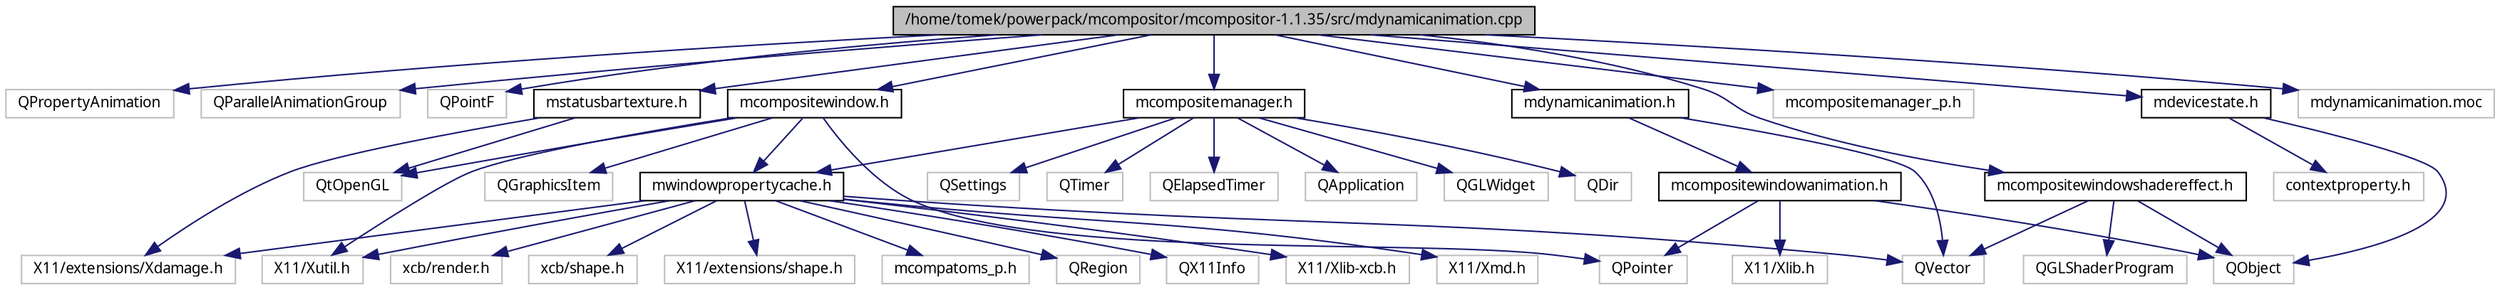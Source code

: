 digraph G
{
  edge [fontname="FreeSans.ttf",fontsize="10",labelfontname="FreeSans.ttf",labelfontsize="10"];
  node [fontname="FreeSans.ttf",fontsize="10",shape=record];
  Node1 [label="/home/tomek/powerpack/mcompositor/mcompositor-1.1.35/src/mdynamicanimation.cpp",height=0.2,width=0.4,color="black", fillcolor="grey75", style="filled" fontcolor="black"];
  Node1 -> Node2 [color="midnightblue",fontsize="10",style="solid",fontname="FreeSans.ttf"];
  Node2 [label="QPropertyAnimation",height=0.2,width=0.4,color="grey75", fillcolor="white", style="filled"];
  Node1 -> Node3 [color="midnightblue",fontsize="10",style="solid",fontname="FreeSans.ttf"];
  Node3 [label="QParallelAnimationGroup",height=0.2,width=0.4,color="grey75", fillcolor="white", style="filled"];
  Node1 -> Node4 [color="midnightblue",fontsize="10",style="solid",fontname="FreeSans.ttf"];
  Node4 [label="QPointF",height=0.2,width=0.4,color="grey75", fillcolor="white", style="filled"];
  Node1 -> Node5 [color="midnightblue",fontsize="10",style="solid",fontname="FreeSans.ttf"];
  Node5 [label="mcompositewindow.h",height=0.2,width=0.4,color="black", fillcolor="white", style="filled",URL="$mcompositewindow_8h.html"];
  Node5 -> Node6 [color="midnightblue",fontsize="10",style="solid",fontname="FreeSans.ttf"];
  Node6 [label="QGraphicsItem",height=0.2,width=0.4,color="grey75", fillcolor="white", style="filled"];
  Node5 -> Node7 [color="midnightblue",fontsize="10",style="solid",fontname="FreeSans.ttf"];
  Node7 [label="QtOpenGL",height=0.2,width=0.4,color="grey75", fillcolor="white", style="filled"];
  Node5 -> Node8 [color="midnightblue",fontsize="10",style="solid",fontname="FreeSans.ttf"];
  Node8 [label="QPointer",height=0.2,width=0.4,color="grey75", fillcolor="white", style="filled"];
  Node5 -> Node9 [color="midnightblue",fontsize="10",style="solid",fontname="FreeSans.ttf"];
  Node9 [label="X11/Xutil.h",height=0.2,width=0.4,color="grey75", fillcolor="white", style="filled"];
  Node5 -> Node10 [color="midnightblue",fontsize="10",style="solid",fontname="FreeSans.ttf"];
  Node10 [label="mwindowpropertycache.h",height=0.2,width=0.4,color="black", fillcolor="white", style="filled",URL="$mwindowpropertycache_8h.html"];
  Node10 -> Node11 [color="midnightblue",fontsize="10",style="solid",fontname="FreeSans.ttf"];
  Node11 [label="QRegion",height=0.2,width=0.4,color="grey75", fillcolor="white", style="filled"];
  Node10 -> Node12 [color="midnightblue",fontsize="10",style="solid",fontname="FreeSans.ttf"];
  Node12 [label="QX11Info",height=0.2,width=0.4,color="grey75", fillcolor="white", style="filled"];
  Node10 -> Node13 [color="midnightblue",fontsize="10",style="solid",fontname="FreeSans.ttf"];
  Node13 [label="QVector",height=0.2,width=0.4,color="grey75", fillcolor="white", style="filled"];
  Node10 -> Node9 [color="midnightblue",fontsize="10",style="solid",fontname="FreeSans.ttf"];
  Node10 -> Node14 [color="midnightblue",fontsize="10",style="solid",fontname="FreeSans.ttf"];
  Node14 [label="X11/Xlib-xcb.h",height=0.2,width=0.4,color="grey75", fillcolor="white", style="filled"];
  Node10 -> Node15 [color="midnightblue",fontsize="10",style="solid",fontname="FreeSans.ttf"];
  Node15 [label="X11/Xmd.h",height=0.2,width=0.4,color="grey75", fillcolor="white", style="filled"];
  Node10 -> Node16 [color="midnightblue",fontsize="10",style="solid",fontname="FreeSans.ttf"];
  Node16 [label="xcb/render.h",height=0.2,width=0.4,color="grey75", fillcolor="white", style="filled"];
  Node10 -> Node17 [color="midnightblue",fontsize="10",style="solid",fontname="FreeSans.ttf"];
  Node17 [label="xcb/shape.h",height=0.2,width=0.4,color="grey75", fillcolor="white", style="filled"];
  Node10 -> Node18 [color="midnightblue",fontsize="10",style="solid",fontname="FreeSans.ttf"];
  Node18 [label="X11/extensions/shape.h",height=0.2,width=0.4,color="grey75", fillcolor="white", style="filled"];
  Node10 -> Node19 [color="midnightblue",fontsize="10",style="solid",fontname="FreeSans.ttf"];
  Node19 [label="X11/extensions/Xdamage.h",height=0.2,width=0.4,color="grey75", fillcolor="white", style="filled"];
  Node10 -> Node20 [color="midnightblue",fontsize="10",style="solid",fontname="FreeSans.ttf"];
  Node20 [label="mcompatoms_p.h",height=0.2,width=0.4,color="grey75", fillcolor="white", style="filled"];
  Node1 -> Node21 [color="midnightblue",fontsize="10",style="solid",fontname="FreeSans.ttf"];
  Node21 [label="mcompositewindowshadereffect.h",height=0.2,width=0.4,color="black", fillcolor="white", style="filled",URL="$mcompositewindowshadereffect_8h.html"];
  Node21 -> Node22 [color="midnightblue",fontsize="10",style="solid",fontname="FreeSans.ttf"];
  Node22 [label="QObject",height=0.2,width=0.4,color="grey75", fillcolor="white", style="filled"];
  Node21 -> Node13 [color="midnightblue",fontsize="10",style="solid",fontname="FreeSans.ttf"];
  Node21 -> Node23 [color="midnightblue",fontsize="10",style="solid",fontname="FreeSans.ttf"];
  Node23 [label="QGLShaderProgram",height=0.2,width=0.4,color="grey75", fillcolor="white", style="filled"];
  Node1 -> Node24 [color="midnightblue",fontsize="10",style="solid",fontname="FreeSans.ttf"];
  Node24 [label="mstatusbartexture.h",height=0.2,width=0.4,color="black", fillcolor="white", style="filled",URL="$mstatusbartexture_8h.html"];
  Node24 -> Node7 [color="midnightblue",fontsize="10",style="solid",fontname="FreeSans.ttf"];
  Node24 -> Node19 [color="midnightblue",fontsize="10",style="solid",fontname="FreeSans.ttf"];
  Node1 -> Node25 [color="midnightblue",fontsize="10",style="solid",fontname="FreeSans.ttf"];
  Node25 [label="mcompositemanager.h",height=0.2,width=0.4,color="black", fillcolor="white", style="filled",URL="$mcompositemanager_8h.html"];
  Node25 -> Node26 [color="midnightblue",fontsize="10",style="solid",fontname="FreeSans.ttf"];
  Node26 [label="QApplication",height=0.2,width=0.4,color="grey75", fillcolor="white", style="filled"];
  Node25 -> Node27 [color="midnightblue",fontsize="10",style="solid",fontname="FreeSans.ttf"];
  Node27 [label="QGLWidget",height=0.2,width=0.4,color="grey75", fillcolor="white", style="filled"];
  Node25 -> Node28 [color="midnightblue",fontsize="10",style="solid",fontname="FreeSans.ttf"];
  Node28 [label="QDir",height=0.2,width=0.4,color="grey75", fillcolor="white", style="filled"];
  Node25 -> Node29 [color="midnightblue",fontsize="10",style="solid",fontname="FreeSans.ttf"];
  Node29 [label="QSettings",height=0.2,width=0.4,color="grey75", fillcolor="white", style="filled"];
  Node25 -> Node30 [color="midnightblue",fontsize="10",style="solid",fontname="FreeSans.ttf"];
  Node30 [label="QTimer",height=0.2,width=0.4,color="grey75", fillcolor="white", style="filled"];
  Node25 -> Node10 [color="midnightblue",fontsize="10",style="solid",fontname="FreeSans.ttf"];
  Node25 -> Node31 [color="midnightblue",fontsize="10",style="solid",fontname="FreeSans.ttf"];
  Node31 [label="QElapsedTimer",height=0.2,width=0.4,color="grey75", fillcolor="white", style="filled"];
  Node1 -> Node32 [color="midnightblue",fontsize="10",style="solid",fontname="FreeSans.ttf"];
  Node32 [label="mdevicestate.h",height=0.2,width=0.4,color="black", fillcolor="white", style="filled",URL="$mdevicestate_8h.html"];
  Node32 -> Node33 [color="midnightblue",fontsize="10",style="solid",fontname="FreeSans.ttf"];
  Node33 [label="contextproperty.h",height=0.2,width=0.4,color="grey75", fillcolor="white", style="filled"];
  Node32 -> Node22 [color="midnightblue",fontsize="10",style="solid",fontname="FreeSans.ttf"];
  Node1 -> Node34 [color="midnightblue",fontsize="10",style="solid",fontname="FreeSans.ttf"];
  Node34 [label="mcompositemanager_p.h",height=0.2,width=0.4,color="grey75", fillcolor="white", style="filled"];
  Node1 -> Node35 [color="midnightblue",fontsize="10",style="solid",fontname="FreeSans.ttf"];
  Node35 [label="mdynamicanimation.h",height=0.2,width=0.4,color="black", fillcolor="white", style="filled",URL="$mdynamicanimation_8h.html"];
  Node35 -> Node36 [color="midnightblue",fontsize="10",style="solid",fontname="FreeSans.ttf"];
  Node36 [label="mcompositewindowanimation.h",height=0.2,width=0.4,color="black", fillcolor="white", style="filled",URL="$mcompositewindowanimation_8h.html"];
  Node36 -> Node22 [color="midnightblue",fontsize="10",style="solid",fontname="FreeSans.ttf"];
  Node36 -> Node8 [color="midnightblue",fontsize="10",style="solid",fontname="FreeSans.ttf"];
  Node36 -> Node37 [color="midnightblue",fontsize="10",style="solid",fontname="FreeSans.ttf"];
  Node37 [label="X11/Xlib.h",height=0.2,width=0.4,color="grey75", fillcolor="white", style="filled"];
  Node35 -> Node13 [color="midnightblue",fontsize="10",style="solid",fontname="FreeSans.ttf"];
  Node1 -> Node38 [color="midnightblue",fontsize="10",style="solid",fontname="FreeSans.ttf"];
  Node38 [label="mdynamicanimation.moc",height=0.2,width=0.4,color="grey75", fillcolor="white", style="filled"];
}
